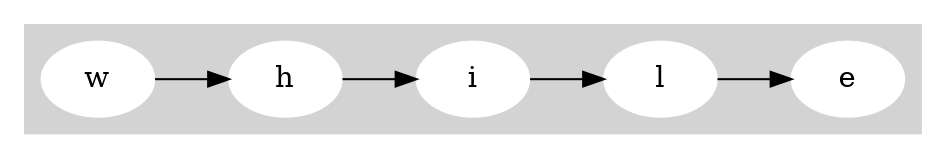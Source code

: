 digraph G {
    rankdir="LR"
  subgraph cluster_0 {
    style=filled;
    color=lightgrey;
    node [style=filled,color=white];
    "w" -> "h" -> "i" -> "l" -> "e";
    
  }
}
